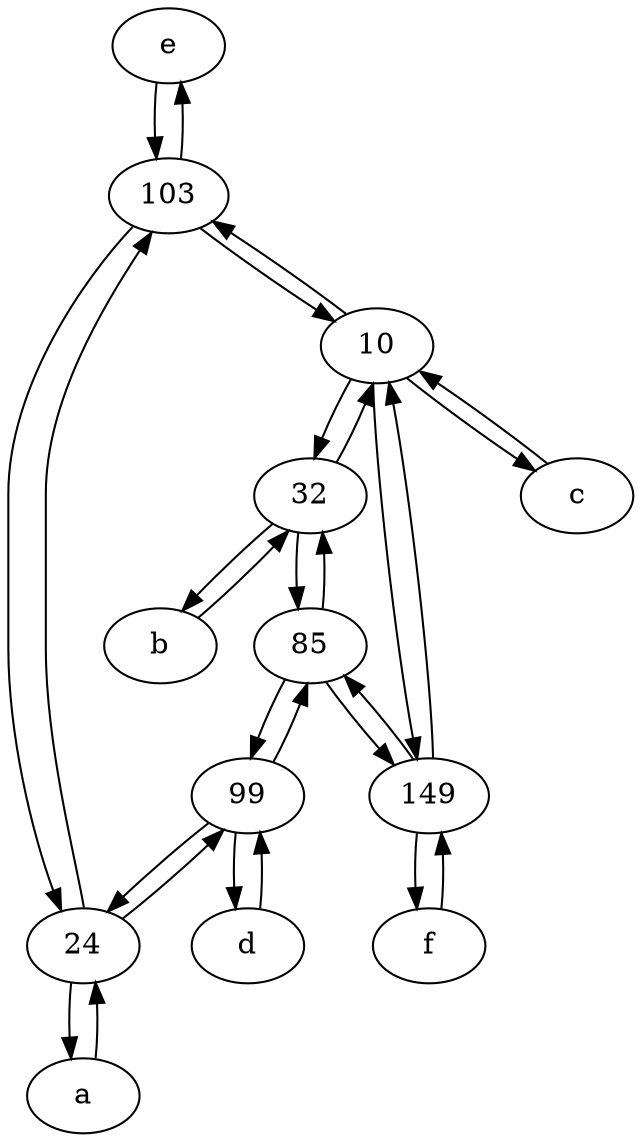 digraph  {
	e [pos="30,50!"];
	32;
	149;
	b [pos="50,20!"];
	f [pos="15,45!"];
	24;
	99;
	a [pos="40,10!"];
	85;
	c [pos="20,10!"];
	103;
	d [pos="20,30!"];
	10;
	149 -> 10;
	99 -> 24;
	85 -> 99;
	32 -> 10;
	149 -> 85;
	24 -> 99;
	10 -> c;
	24 -> a;
	85 -> 32;
	32 -> b;
	e -> 103;
	24 -> 103;
	d -> 99;
	99 -> 85;
	99 -> d;
	10 -> 32;
	32 -> 85;
	103 -> 10;
	103 -> e;
	a -> 24;
	c -> 10;
	85 -> 149;
	10 -> 103;
	103 -> 24;
	b -> 32;
	f -> 149;
	10 -> 149;
	149 -> f;

	}